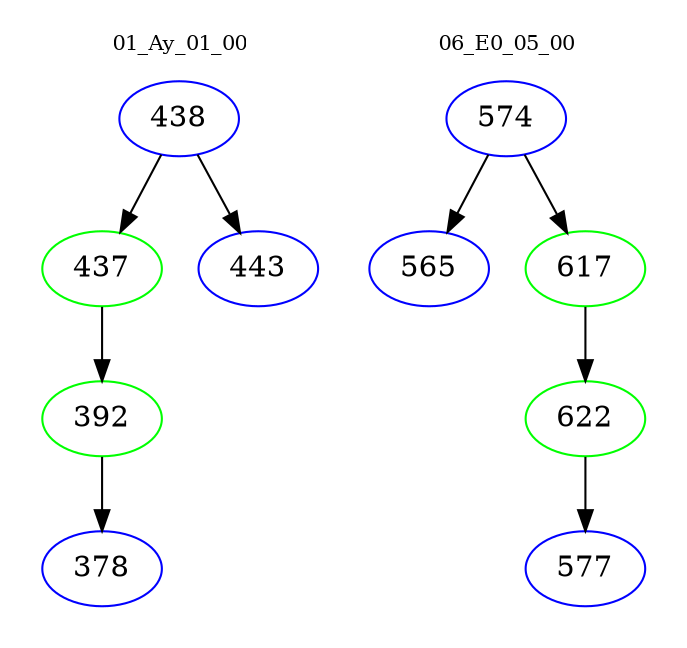 digraph{
subgraph cluster_0 {
color = white
label = "01_Ay_01_00";
fontsize=10;
T0_438 [label="438", color="blue"]
T0_438 -> T0_437 [color="black"]
T0_437 [label="437", color="green"]
T0_437 -> T0_392 [color="black"]
T0_392 [label="392", color="green"]
T0_392 -> T0_378 [color="black"]
T0_378 [label="378", color="blue"]
T0_438 -> T0_443 [color="black"]
T0_443 [label="443", color="blue"]
}
subgraph cluster_1 {
color = white
label = "06_E0_05_00";
fontsize=10;
T1_574 [label="574", color="blue"]
T1_574 -> T1_565 [color="black"]
T1_565 [label="565", color="blue"]
T1_574 -> T1_617 [color="black"]
T1_617 [label="617", color="green"]
T1_617 -> T1_622 [color="black"]
T1_622 [label="622", color="green"]
T1_622 -> T1_577 [color="black"]
T1_577 [label="577", color="blue"]
}
}
